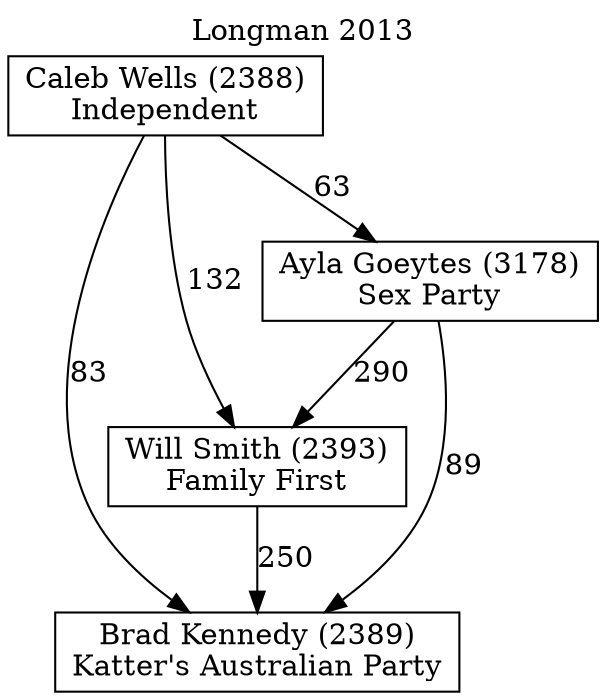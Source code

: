 // House preference flow
digraph "Brad Kennedy (2389)_Longman_2013" {
	graph [label="Longman 2013" labelloc=t mclimit=10]
	node [shape=box]
	"Brad Kennedy (2389)" [label="Brad Kennedy (2389)
Katter's Australian Party"]
	"Will Smith (2393)" [label="Will Smith (2393)
Family First"]
	"Ayla Goeytes (3178)" [label="Ayla Goeytes (3178)
Sex Party"]
	"Caleb Wells (2388)" [label="Caleb Wells (2388)
Independent"]
	"Will Smith (2393)" -> "Brad Kennedy (2389)" [label=250]
	"Ayla Goeytes (3178)" -> "Will Smith (2393)" [label=290]
	"Caleb Wells (2388)" -> "Ayla Goeytes (3178)" [label=63]
	"Ayla Goeytes (3178)" -> "Brad Kennedy (2389)" [label=89]
	"Caleb Wells (2388)" -> "Brad Kennedy (2389)" [label=83]
	"Caleb Wells (2388)" -> "Will Smith (2393)" [label=132]
}
